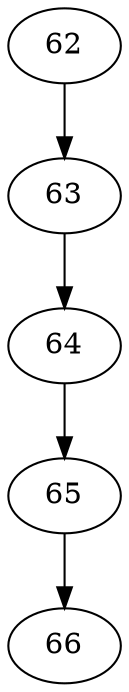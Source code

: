 digraph {
  62 -> 63 ["action" = 0]
  63 -> 64 ["action" = 0]
  64 -> 65 ["action" = 1]
  65 -> 66 ["action" = 2]
}
